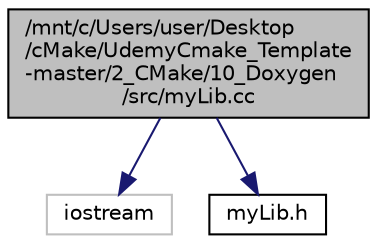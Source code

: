 digraph "/mnt/c/Users/user/Desktop/cMake/UdemyCmake_Template-master/2_CMake/10_Doxygen/src/myLib.cc"
{
 // LATEX_PDF_SIZE
  edge [fontname="Helvetica",fontsize="10",labelfontname="Helvetica",labelfontsize="10"];
  node [fontname="Helvetica",fontsize="10",shape=record];
  Node1 [label="/mnt/c/Users/user/Desktop\l/cMake/UdemyCmake_Template\l-master/2_CMake/10_Doxygen\l/src/myLib.cc",height=0.2,width=0.4,color="black", fillcolor="grey75", style="filled", fontcolor="black",tooltip=" "];
  Node1 -> Node2 [color="midnightblue",fontsize="10",style="solid",fontname="Helvetica"];
  Node2 [label="iostream",height=0.2,width=0.4,color="grey75", fillcolor="white", style="filled",tooltip=" "];
  Node1 -> Node3 [color="midnightblue",fontsize="10",style="solid",fontname="Helvetica"];
  Node3 [label="myLib.h",height=0.2,width=0.4,color="black", fillcolor="white", style="filled",URL="$myLib_8h.html",tooltip=" "];
}
